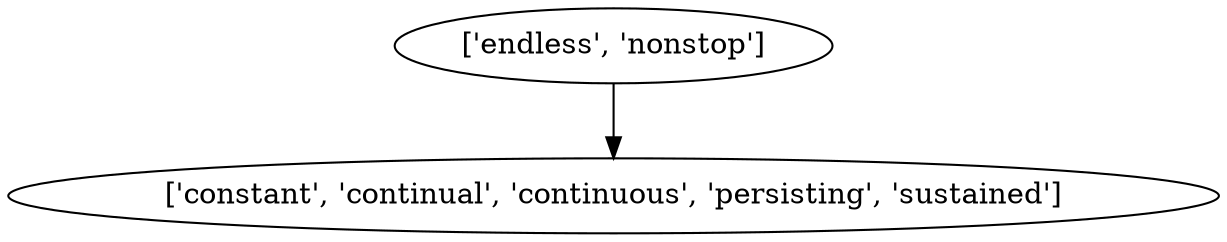 strict digraph  {
	"['endless', 'nonstop']" -> "['constant', 'continual', 'continuous', 'persisting', 'sustained']";
}
